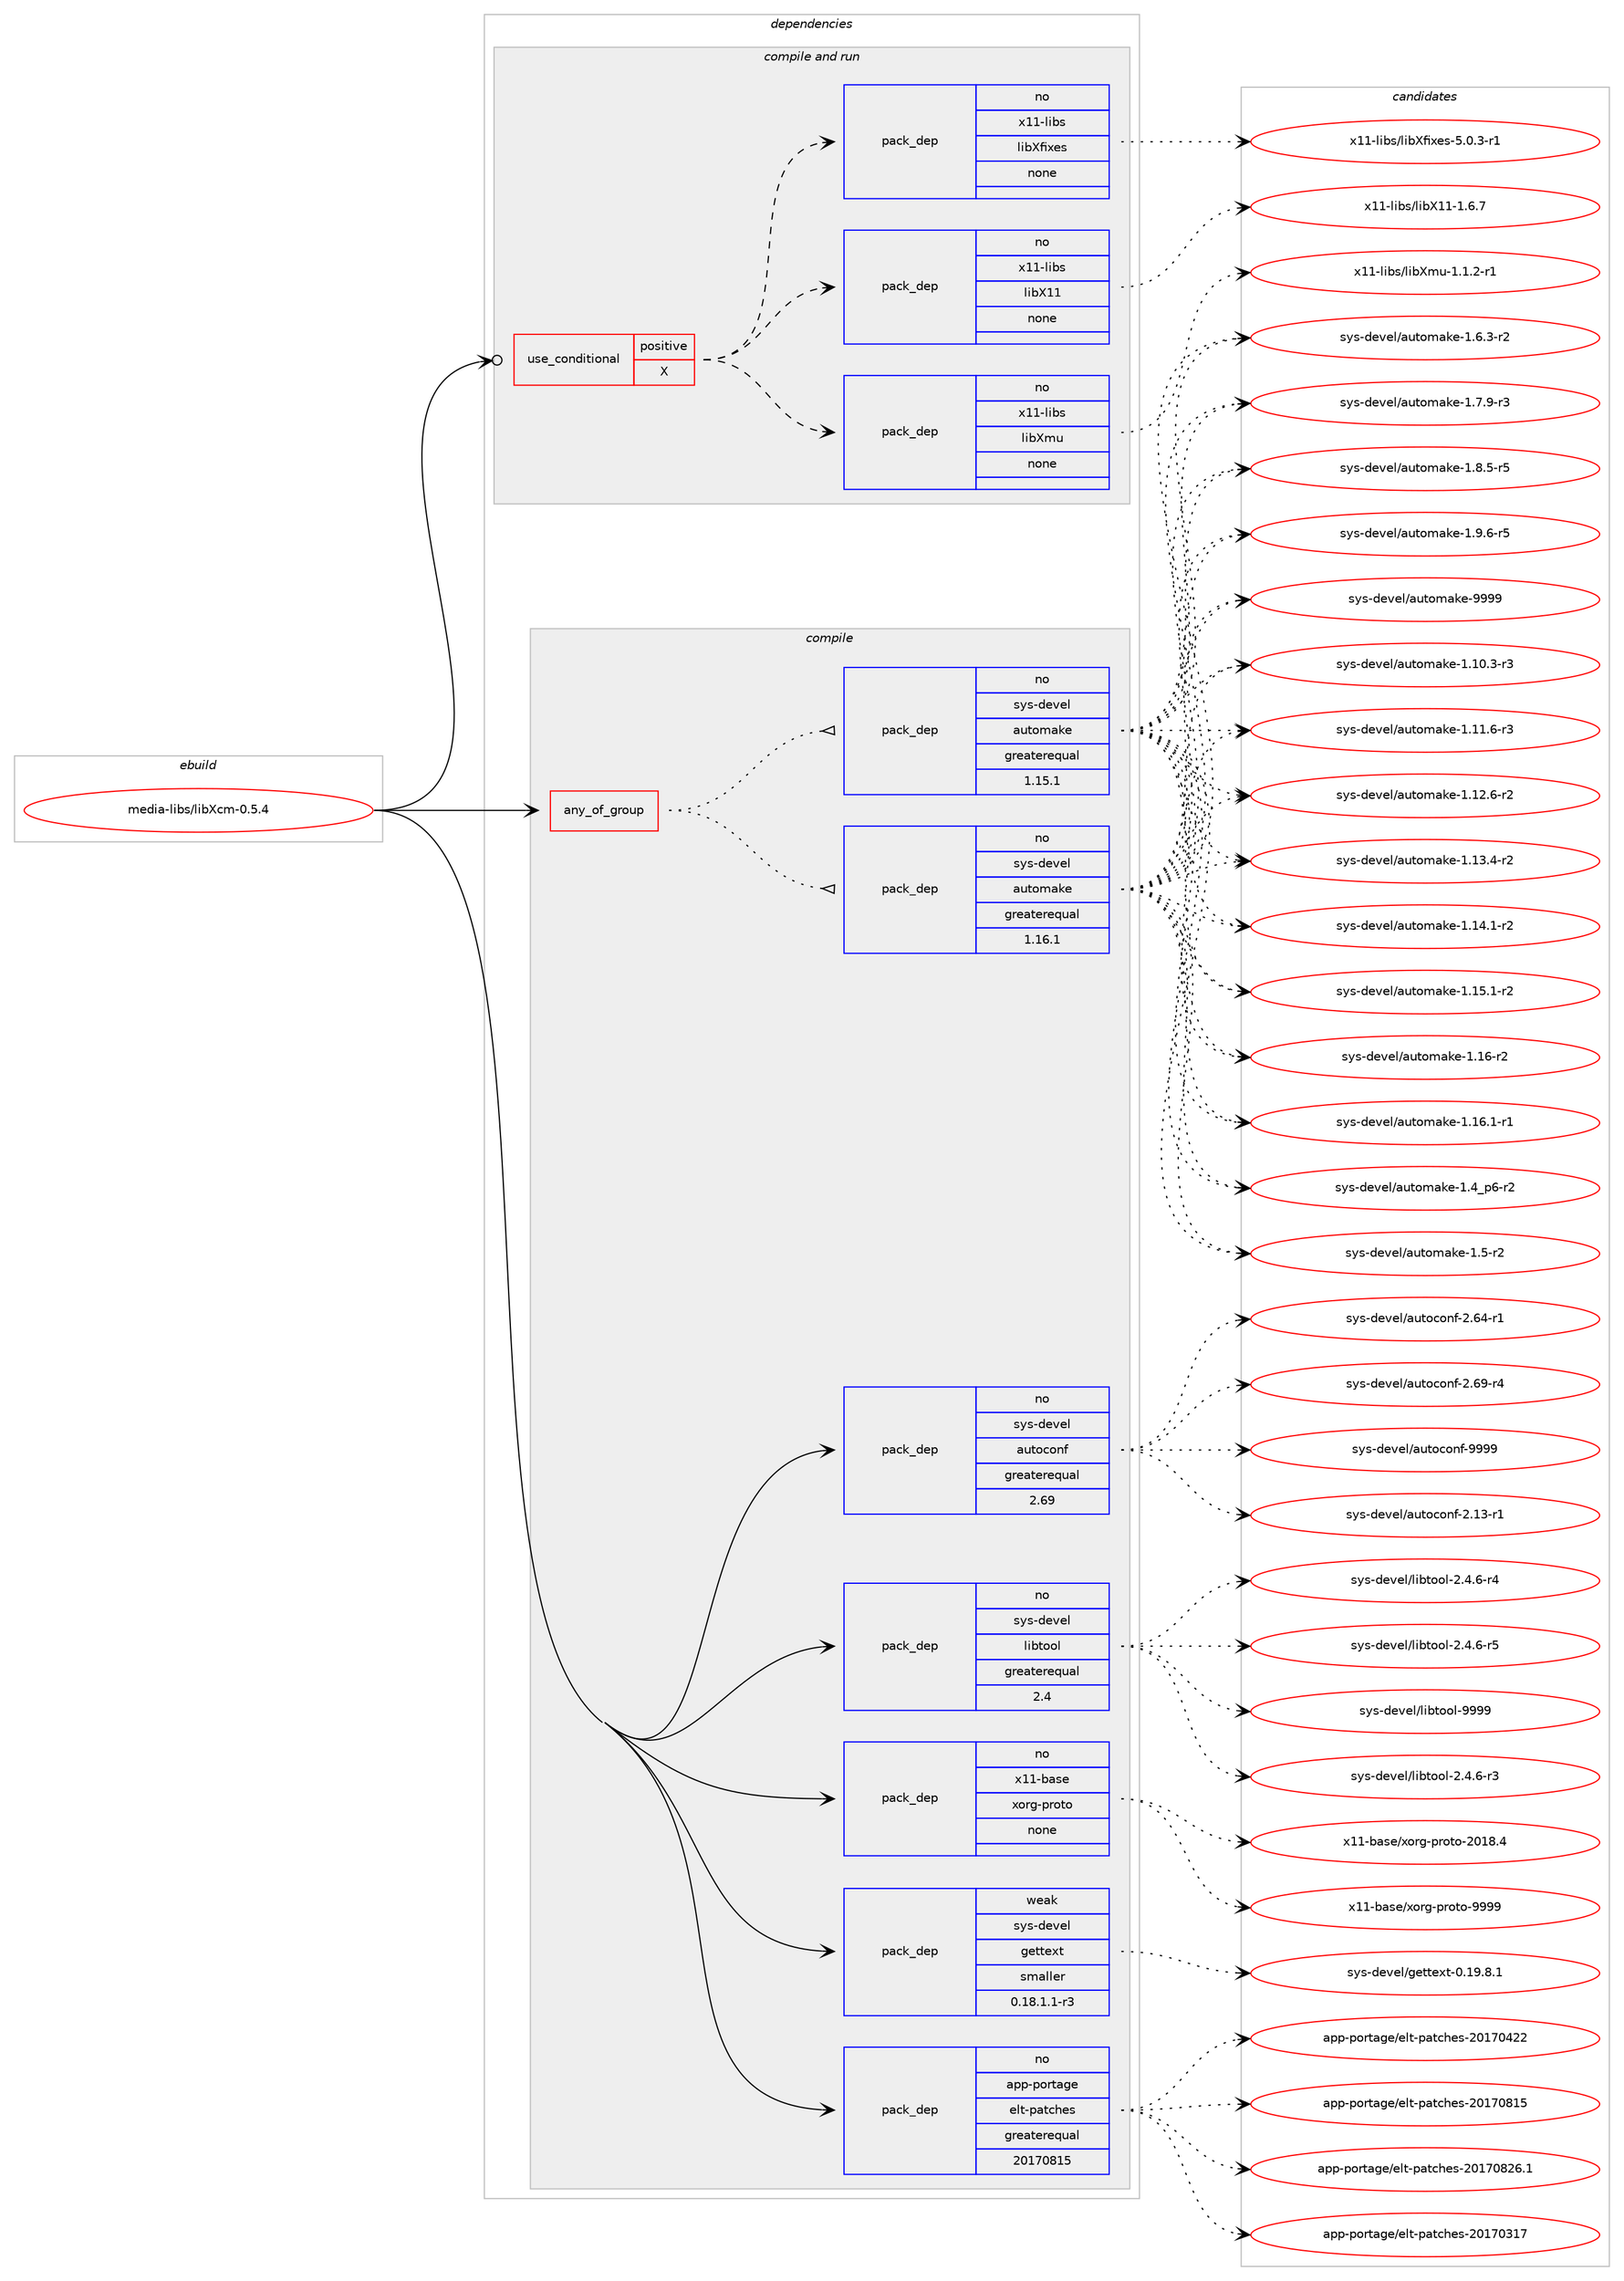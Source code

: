 digraph prolog {

# *************
# Graph options
# *************

newrank=true;
concentrate=true;
compound=true;
graph [rankdir=LR,fontname=Helvetica,fontsize=10,ranksep=1.5];#, ranksep=2.5, nodesep=0.2];
edge  [arrowhead=vee];
node  [fontname=Helvetica,fontsize=10];

# **********
# The ebuild
# **********

subgraph cluster_leftcol {
color=gray;
rank=same;
label=<<i>ebuild</i>>;
id [label="media-libs/libXcm-0.5.4", color=red, width=4, href="../media-libs/libXcm-0.5.4.svg"];
}

# ****************
# The dependencies
# ****************

subgraph cluster_midcol {
color=gray;
label=<<i>dependencies</i>>;
subgraph cluster_compile {
fillcolor="#eeeeee";
style=filled;
label=<<i>compile</i>>;
subgraph any25041 {
dependency1611744 [label=<<TABLE BORDER="0" CELLBORDER="1" CELLSPACING="0" CELLPADDING="4"><TR><TD CELLPADDING="10">any_of_group</TD></TR></TABLE>>, shape=none, color=red];subgraph pack1151771 {
dependency1611745 [label=<<TABLE BORDER="0" CELLBORDER="1" CELLSPACING="0" CELLPADDING="4" WIDTH="220"><TR><TD ROWSPAN="6" CELLPADDING="30">pack_dep</TD></TR><TR><TD WIDTH="110">no</TD></TR><TR><TD>sys-devel</TD></TR><TR><TD>automake</TD></TR><TR><TD>greaterequal</TD></TR><TR><TD>1.16.1</TD></TR></TABLE>>, shape=none, color=blue];
}
dependency1611744:e -> dependency1611745:w [weight=20,style="dotted",arrowhead="oinv"];
subgraph pack1151772 {
dependency1611746 [label=<<TABLE BORDER="0" CELLBORDER="1" CELLSPACING="0" CELLPADDING="4" WIDTH="220"><TR><TD ROWSPAN="6" CELLPADDING="30">pack_dep</TD></TR><TR><TD WIDTH="110">no</TD></TR><TR><TD>sys-devel</TD></TR><TR><TD>automake</TD></TR><TR><TD>greaterequal</TD></TR><TR><TD>1.15.1</TD></TR></TABLE>>, shape=none, color=blue];
}
dependency1611744:e -> dependency1611746:w [weight=20,style="dotted",arrowhead="oinv"];
}
id:e -> dependency1611744:w [weight=20,style="solid",arrowhead="vee"];
subgraph pack1151773 {
dependency1611747 [label=<<TABLE BORDER="0" CELLBORDER="1" CELLSPACING="0" CELLPADDING="4" WIDTH="220"><TR><TD ROWSPAN="6" CELLPADDING="30">pack_dep</TD></TR><TR><TD WIDTH="110">no</TD></TR><TR><TD>app-portage</TD></TR><TR><TD>elt-patches</TD></TR><TR><TD>greaterequal</TD></TR><TR><TD>20170815</TD></TR></TABLE>>, shape=none, color=blue];
}
id:e -> dependency1611747:w [weight=20,style="solid",arrowhead="vee"];
subgraph pack1151774 {
dependency1611748 [label=<<TABLE BORDER="0" CELLBORDER="1" CELLSPACING="0" CELLPADDING="4" WIDTH="220"><TR><TD ROWSPAN="6" CELLPADDING="30">pack_dep</TD></TR><TR><TD WIDTH="110">no</TD></TR><TR><TD>sys-devel</TD></TR><TR><TD>autoconf</TD></TR><TR><TD>greaterequal</TD></TR><TR><TD>2.69</TD></TR></TABLE>>, shape=none, color=blue];
}
id:e -> dependency1611748:w [weight=20,style="solid",arrowhead="vee"];
subgraph pack1151775 {
dependency1611749 [label=<<TABLE BORDER="0" CELLBORDER="1" CELLSPACING="0" CELLPADDING="4" WIDTH="220"><TR><TD ROWSPAN="6" CELLPADDING="30">pack_dep</TD></TR><TR><TD WIDTH="110">no</TD></TR><TR><TD>sys-devel</TD></TR><TR><TD>libtool</TD></TR><TR><TD>greaterequal</TD></TR><TR><TD>2.4</TD></TR></TABLE>>, shape=none, color=blue];
}
id:e -> dependency1611749:w [weight=20,style="solid",arrowhead="vee"];
subgraph pack1151776 {
dependency1611750 [label=<<TABLE BORDER="0" CELLBORDER="1" CELLSPACING="0" CELLPADDING="4" WIDTH="220"><TR><TD ROWSPAN="6" CELLPADDING="30">pack_dep</TD></TR><TR><TD WIDTH="110">no</TD></TR><TR><TD>x11-base</TD></TR><TR><TD>xorg-proto</TD></TR><TR><TD>none</TD></TR><TR><TD></TD></TR></TABLE>>, shape=none, color=blue];
}
id:e -> dependency1611750:w [weight=20,style="solid",arrowhead="vee"];
subgraph pack1151777 {
dependency1611751 [label=<<TABLE BORDER="0" CELLBORDER="1" CELLSPACING="0" CELLPADDING="4" WIDTH="220"><TR><TD ROWSPAN="6" CELLPADDING="30">pack_dep</TD></TR><TR><TD WIDTH="110">weak</TD></TR><TR><TD>sys-devel</TD></TR><TR><TD>gettext</TD></TR><TR><TD>smaller</TD></TR><TR><TD>0.18.1.1-r3</TD></TR></TABLE>>, shape=none, color=blue];
}
id:e -> dependency1611751:w [weight=20,style="solid",arrowhead="vee"];
}
subgraph cluster_compileandrun {
fillcolor="#eeeeee";
style=filled;
label=<<i>compile and run</i>>;
subgraph cond434233 {
dependency1611752 [label=<<TABLE BORDER="0" CELLBORDER="1" CELLSPACING="0" CELLPADDING="4"><TR><TD ROWSPAN="3" CELLPADDING="10">use_conditional</TD></TR><TR><TD>positive</TD></TR><TR><TD>X</TD></TR></TABLE>>, shape=none, color=red];
subgraph pack1151778 {
dependency1611753 [label=<<TABLE BORDER="0" CELLBORDER="1" CELLSPACING="0" CELLPADDING="4" WIDTH="220"><TR><TD ROWSPAN="6" CELLPADDING="30">pack_dep</TD></TR><TR><TD WIDTH="110">no</TD></TR><TR><TD>x11-libs</TD></TR><TR><TD>libX11</TD></TR><TR><TD>none</TD></TR><TR><TD></TD></TR></TABLE>>, shape=none, color=blue];
}
dependency1611752:e -> dependency1611753:w [weight=20,style="dashed",arrowhead="vee"];
subgraph pack1151779 {
dependency1611754 [label=<<TABLE BORDER="0" CELLBORDER="1" CELLSPACING="0" CELLPADDING="4" WIDTH="220"><TR><TD ROWSPAN="6" CELLPADDING="30">pack_dep</TD></TR><TR><TD WIDTH="110">no</TD></TR><TR><TD>x11-libs</TD></TR><TR><TD>libXfixes</TD></TR><TR><TD>none</TD></TR><TR><TD></TD></TR></TABLE>>, shape=none, color=blue];
}
dependency1611752:e -> dependency1611754:w [weight=20,style="dashed",arrowhead="vee"];
subgraph pack1151780 {
dependency1611755 [label=<<TABLE BORDER="0" CELLBORDER="1" CELLSPACING="0" CELLPADDING="4" WIDTH="220"><TR><TD ROWSPAN="6" CELLPADDING="30">pack_dep</TD></TR><TR><TD WIDTH="110">no</TD></TR><TR><TD>x11-libs</TD></TR><TR><TD>libXmu</TD></TR><TR><TD>none</TD></TR><TR><TD></TD></TR></TABLE>>, shape=none, color=blue];
}
dependency1611752:e -> dependency1611755:w [weight=20,style="dashed",arrowhead="vee"];
}
id:e -> dependency1611752:w [weight=20,style="solid",arrowhead="odotvee"];
}
subgraph cluster_run {
fillcolor="#eeeeee";
style=filled;
label=<<i>run</i>>;
}
}

# **************
# The candidates
# **************

subgraph cluster_choices {
rank=same;
color=gray;
label=<<i>candidates</i>>;

subgraph choice1151771 {
color=black;
nodesep=1;
choice11512111545100101118101108479711711611110997107101454946494846514511451 [label="sys-devel/automake-1.10.3-r3", color=red, width=4,href="../sys-devel/automake-1.10.3-r3.svg"];
choice11512111545100101118101108479711711611110997107101454946494946544511451 [label="sys-devel/automake-1.11.6-r3", color=red, width=4,href="../sys-devel/automake-1.11.6-r3.svg"];
choice11512111545100101118101108479711711611110997107101454946495046544511450 [label="sys-devel/automake-1.12.6-r2", color=red, width=4,href="../sys-devel/automake-1.12.6-r2.svg"];
choice11512111545100101118101108479711711611110997107101454946495146524511450 [label="sys-devel/automake-1.13.4-r2", color=red, width=4,href="../sys-devel/automake-1.13.4-r2.svg"];
choice11512111545100101118101108479711711611110997107101454946495246494511450 [label="sys-devel/automake-1.14.1-r2", color=red, width=4,href="../sys-devel/automake-1.14.1-r2.svg"];
choice11512111545100101118101108479711711611110997107101454946495346494511450 [label="sys-devel/automake-1.15.1-r2", color=red, width=4,href="../sys-devel/automake-1.15.1-r2.svg"];
choice1151211154510010111810110847971171161111099710710145494649544511450 [label="sys-devel/automake-1.16-r2", color=red, width=4,href="../sys-devel/automake-1.16-r2.svg"];
choice11512111545100101118101108479711711611110997107101454946495446494511449 [label="sys-devel/automake-1.16.1-r1", color=red, width=4,href="../sys-devel/automake-1.16.1-r1.svg"];
choice115121115451001011181011084797117116111109971071014549465295112544511450 [label="sys-devel/automake-1.4_p6-r2", color=red, width=4,href="../sys-devel/automake-1.4_p6-r2.svg"];
choice11512111545100101118101108479711711611110997107101454946534511450 [label="sys-devel/automake-1.5-r2", color=red, width=4,href="../sys-devel/automake-1.5-r2.svg"];
choice115121115451001011181011084797117116111109971071014549465446514511450 [label="sys-devel/automake-1.6.3-r2", color=red, width=4,href="../sys-devel/automake-1.6.3-r2.svg"];
choice115121115451001011181011084797117116111109971071014549465546574511451 [label="sys-devel/automake-1.7.9-r3", color=red, width=4,href="../sys-devel/automake-1.7.9-r3.svg"];
choice115121115451001011181011084797117116111109971071014549465646534511453 [label="sys-devel/automake-1.8.5-r5", color=red, width=4,href="../sys-devel/automake-1.8.5-r5.svg"];
choice115121115451001011181011084797117116111109971071014549465746544511453 [label="sys-devel/automake-1.9.6-r5", color=red, width=4,href="../sys-devel/automake-1.9.6-r5.svg"];
choice115121115451001011181011084797117116111109971071014557575757 [label="sys-devel/automake-9999", color=red, width=4,href="../sys-devel/automake-9999.svg"];
dependency1611745:e -> choice11512111545100101118101108479711711611110997107101454946494846514511451:w [style=dotted,weight="100"];
dependency1611745:e -> choice11512111545100101118101108479711711611110997107101454946494946544511451:w [style=dotted,weight="100"];
dependency1611745:e -> choice11512111545100101118101108479711711611110997107101454946495046544511450:w [style=dotted,weight="100"];
dependency1611745:e -> choice11512111545100101118101108479711711611110997107101454946495146524511450:w [style=dotted,weight="100"];
dependency1611745:e -> choice11512111545100101118101108479711711611110997107101454946495246494511450:w [style=dotted,weight="100"];
dependency1611745:e -> choice11512111545100101118101108479711711611110997107101454946495346494511450:w [style=dotted,weight="100"];
dependency1611745:e -> choice1151211154510010111810110847971171161111099710710145494649544511450:w [style=dotted,weight="100"];
dependency1611745:e -> choice11512111545100101118101108479711711611110997107101454946495446494511449:w [style=dotted,weight="100"];
dependency1611745:e -> choice115121115451001011181011084797117116111109971071014549465295112544511450:w [style=dotted,weight="100"];
dependency1611745:e -> choice11512111545100101118101108479711711611110997107101454946534511450:w [style=dotted,weight="100"];
dependency1611745:e -> choice115121115451001011181011084797117116111109971071014549465446514511450:w [style=dotted,weight="100"];
dependency1611745:e -> choice115121115451001011181011084797117116111109971071014549465546574511451:w [style=dotted,weight="100"];
dependency1611745:e -> choice115121115451001011181011084797117116111109971071014549465646534511453:w [style=dotted,weight="100"];
dependency1611745:e -> choice115121115451001011181011084797117116111109971071014549465746544511453:w [style=dotted,weight="100"];
dependency1611745:e -> choice115121115451001011181011084797117116111109971071014557575757:w [style=dotted,weight="100"];
}
subgraph choice1151772 {
color=black;
nodesep=1;
choice11512111545100101118101108479711711611110997107101454946494846514511451 [label="sys-devel/automake-1.10.3-r3", color=red, width=4,href="../sys-devel/automake-1.10.3-r3.svg"];
choice11512111545100101118101108479711711611110997107101454946494946544511451 [label="sys-devel/automake-1.11.6-r3", color=red, width=4,href="../sys-devel/automake-1.11.6-r3.svg"];
choice11512111545100101118101108479711711611110997107101454946495046544511450 [label="sys-devel/automake-1.12.6-r2", color=red, width=4,href="../sys-devel/automake-1.12.6-r2.svg"];
choice11512111545100101118101108479711711611110997107101454946495146524511450 [label="sys-devel/automake-1.13.4-r2", color=red, width=4,href="../sys-devel/automake-1.13.4-r2.svg"];
choice11512111545100101118101108479711711611110997107101454946495246494511450 [label="sys-devel/automake-1.14.1-r2", color=red, width=4,href="../sys-devel/automake-1.14.1-r2.svg"];
choice11512111545100101118101108479711711611110997107101454946495346494511450 [label="sys-devel/automake-1.15.1-r2", color=red, width=4,href="../sys-devel/automake-1.15.1-r2.svg"];
choice1151211154510010111810110847971171161111099710710145494649544511450 [label="sys-devel/automake-1.16-r2", color=red, width=4,href="../sys-devel/automake-1.16-r2.svg"];
choice11512111545100101118101108479711711611110997107101454946495446494511449 [label="sys-devel/automake-1.16.1-r1", color=red, width=4,href="../sys-devel/automake-1.16.1-r1.svg"];
choice115121115451001011181011084797117116111109971071014549465295112544511450 [label="sys-devel/automake-1.4_p6-r2", color=red, width=4,href="../sys-devel/automake-1.4_p6-r2.svg"];
choice11512111545100101118101108479711711611110997107101454946534511450 [label="sys-devel/automake-1.5-r2", color=red, width=4,href="../sys-devel/automake-1.5-r2.svg"];
choice115121115451001011181011084797117116111109971071014549465446514511450 [label="sys-devel/automake-1.6.3-r2", color=red, width=4,href="../sys-devel/automake-1.6.3-r2.svg"];
choice115121115451001011181011084797117116111109971071014549465546574511451 [label="sys-devel/automake-1.7.9-r3", color=red, width=4,href="../sys-devel/automake-1.7.9-r3.svg"];
choice115121115451001011181011084797117116111109971071014549465646534511453 [label="sys-devel/automake-1.8.5-r5", color=red, width=4,href="../sys-devel/automake-1.8.5-r5.svg"];
choice115121115451001011181011084797117116111109971071014549465746544511453 [label="sys-devel/automake-1.9.6-r5", color=red, width=4,href="../sys-devel/automake-1.9.6-r5.svg"];
choice115121115451001011181011084797117116111109971071014557575757 [label="sys-devel/automake-9999", color=red, width=4,href="../sys-devel/automake-9999.svg"];
dependency1611746:e -> choice11512111545100101118101108479711711611110997107101454946494846514511451:w [style=dotted,weight="100"];
dependency1611746:e -> choice11512111545100101118101108479711711611110997107101454946494946544511451:w [style=dotted,weight="100"];
dependency1611746:e -> choice11512111545100101118101108479711711611110997107101454946495046544511450:w [style=dotted,weight="100"];
dependency1611746:e -> choice11512111545100101118101108479711711611110997107101454946495146524511450:w [style=dotted,weight="100"];
dependency1611746:e -> choice11512111545100101118101108479711711611110997107101454946495246494511450:w [style=dotted,weight="100"];
dependency1611746:e -> choice11512111545100101118101108479711711611110997107101454946495346494511450:w [style=dotted,weight="100"];
dependency1611746:e -> choice1151211154510010111810110847971171161111099710710145494649544511450:w [style=dotted,weight="100"];
dependency1611746:e -> choice11512111545100101118101108479711711611110997107101454946495446494511449:w [style=dotted,weight="100"];
dependency1611746:e -> choice115121115451001011181011084797117116111109971071014549465295112544511450:w [style=dotted,weight="100"];
dependency1611746:e -> choice11512111545100101118101108479711711611110997107101454946534511450:w [style=dotted,weight="100"];
dependency1611746:e -> choice115121115451001011181011084797117116111109971071014549465446514511450:w [style=dotted,weight="100"];
dependency1611746:e -> choice115121115451001011181011084797117116111109971071014549465546574511451:w [style=dotted,weight="100"];
dependency1611746:e -> choice115121115451001011181011084797117116111109971071014549465646534511453:w [style=dotted,weight="100"];
dependency1611746:e -> choice115121115451001011181011084797117116111109971071014549465746544511453:w [style=dotted,weight="100"];
dependency1611746:e -> choice115121115451001011181011084797117116111109971071014557575757:w [style=dotted,weight="100"];
}
subgraph choice1151773 {
color=black;
nodesep=1;
choice97112112451121111141169710310147101108116451129711699104101115455048495548514955 [label="app-portage/elt-patches-20170317", color=red, width=4,href="../app-portage/elt-patches-20170317.svg"];
choice97112112451121111141169710310147101108116451129711699104101115455048495548525050 [label="app-portage/elt-patches-20170422", color=red, width=4,href="../app-portage/elt-patches-20170422.svg"];
choice97112112451121111141169710310147101108116451129711699104101115455048495548564953 [label="app-portage/elt-patches-20170815", color=red, width=4,href="../app-portage/elt-patches-20170815.svg"];
choice971121124511211111411697103101471011081164511297116991041011154550484955485650544649 [label="app-portage/elt-patches-20170826.1", color=red, width=4,href="../app-portage/elt-patches-20170826.1.svg"];
dependency1611747:e -> choice97112112451121111141169710310147101108116451129711699104101115455048495548514955:w [style=dotted,weight="100"];
dependency1611747:e -> choice97112112451121111141169710310147101108116451129711699104101115455048495548525050:w [style=dotted,weight="100"];
dependency1611747:e -> choice97112112451121111141169710310147101108116451129711699104101115455048495548564953:w [style=dotted,weight="100"];
dependency1611747:e -> choice971121124511211111411697103101471011081164511297116991041011154550484955485650544649:w [style=dotted,weight="100"];
}
subgraph choice1151774 {
color=black;
nodesep=1;
choice1151211154510010111810110847971171161119911111010245504649514511449 [label="sys-devel/autoconf-2.13-r1", color=red, width=4,href="../sys-devel/autoconf-2.13-r1.svg"];
choice1151211154510010111810110847971171161119911111010245504654524511449 [label="sys-devel/autoconf-2.64-r1", color=red, width=4,href="../sys-devel/autoconf-2.64-r1.svg"];
choice1151211154510010111810110847971171161119911111010245504654574511452 [label="sys-devel/autoconf-2.69-r4", color=red, width=4,href="../sys-devel/autoconf-2.69-r4.svg"];
choice115121115451001011181011084797117116111991111101024557575757 [label="sys-devel/autoconf-9999", color=red, width=4,href="../sys-devel/autoconf-9999.svg"];
dependency1611748:e -> choice1151211154510010111810110847971171161119911111010245504649514511449:w [style=dotted,weight="100"];
dependency1611748:e -> choice1151211154510010111810110847971171161119911111010245504654524511449:w [style=dotted,weight="100"];
dependency1611748:e -> choice1151211154510010111810110847971171161119911111010245504654574511452:w [style=dotted,weight="100"];
dependency1611748:e -> choice115121115451001011181011084797117116111991111101024557575757:w [style=dotted,weight="100"];
}
subgraph choice1151775 {
color=black;
nodesep=1;
choice1151211154510010111810110847108105981161111111084550465246544511451 [label="sys-devel/libtool-2.4.6-r3", color=red, width=4,href="../sys-devel/libtool-2.4.6-r3.svg"];
choice1151211154510010111810110847108105981161111111084550465246544511452 [label="sys-devel/libtool-2.4.6-r4", color=red, width=4,href="../sys-devel/libtool-2.4.6-r4.svg"];
choice1151211154510010111810110847108105981161111111084550465246544511453 [label="sys-devel/libtool-2.4.6-r5", color=red, width=4,href="../sys-devel/libtool-2.4.6-r5.svg"];
choice1151211154510010111810110847108105981161111111084557575757 [label="sys-devel/libtool-9999", color=red, width=4,href="../sys-devel/libtool-9999.svg"];
dependency1611749:e -> choice1151211154510010111810110847108105981161111111084550465246544511451:w [style=dotted,weight="100"];
dependency1611749:e -> choice1151211154510010111810110847108105981161111111084550465246544511452:w [style=dotted,weight="100"];
dependency1611749:e -> choice1151211154510010111810110847108105981161111111084550465246544511453:w [style=dotted,weight="100"];
dependency1611749:e -> choice1151211154510010111810110847108105981161111111084557575757:w [style=dotted,weight="100"];
}
subgraph choice1151776 {
color=black;
nodesep=1;
choice1204949459897115101471201111141034511211411111611145504849564652 [label="x11-base/xorg-proto-2018.4", color=red, width=4,href="../x11-base/xorg-proto-2018.4.svg"];
choice120494945989711510147120111114103451121141111161114557575757 [label="x11-base/xorg-proto-9999", color=red, width=4,href="../x11-base/xorg-proto-9999.svg"];
dependency1611750:e -> choice1204949459897115101471201111141034511211411111611145504849564652:w [style=dotted,weight="100"];
dependency1611750:e -> choice120494945989711510147120111114103451121141111161114557575757:w [style=dotted,weight="100"];
}
subgraph choice1151777 {
color=black;
nodesep=1;
choice1151211154510010111810110847103101116116101120116454846495746564649 [label="sys-devel/gettext-0.19.8.1", color=red, width=4,href="../sys-devel/gettext-0.19.8.1.svg"];
dependency1611751:e -> choice1151211154510010111810110847103101116116101120116454846495746564649:w [style=dotted,weight="100"];
}
subgraph choice1151778 {
color=black;
nodesep=1;
choice120494945108105981154710810598884949454946544655 [label="x11-libs/libX11-1.6.7", color=red, width=4,href="../x11-libs/libX11-1.6.7.svg"];
dependency1611753:e -> choice120494945108105981154710810598884949454946544655:w [style=dotted,weight="100"];
}
subgraph choice1151779 {
color=black;
nodesep=1;
choice120494945108105981154710810598881021051201011154553464846514511449 [label="x11-libs/libXfixes-5.0.3-r1", color=red, width=4,href="../x11-libs/libXfixes-5.0.3-r1.svg"];
dependency1611754:e -> choice120494945108105981154710810598881021051201011154553464846514511449:w [style=dotted,weight="100"];
}
subgraph choice1151780 {
color=black;
nodesep=1;
choice120494945108105981154710810598881091174549464946504511449 [label="x11-libs/libXmu-1.1.2-r1", color=red, width=4,href="../x11-libs/libXmu-1.1.2-r1.svg"];
dependency1611755:e -> choice120494945108105981154710810598881091174549464946504511449:w [style=dotted,weight="100"];
}
}

}
